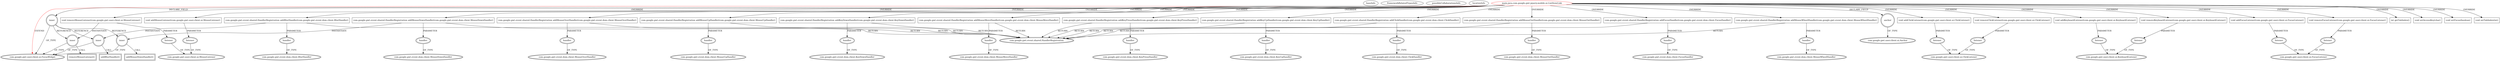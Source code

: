 digraph {
baseInfo[graphId=3179,category="extension_graph",isAnonymous=false,possibleRelation=false]
frameworkRelatedTypesInfo[0="com.google.gwt.user.client.ui.FocusWidget"]
possibleCollaborationsInfo[]
locationInfo[projectName="jhudson8-gwt-jquery-ui",filePath="/jhudson8-gwt-jquery-ui/gwt-jquery-ui-master/core/gwt-jquery-ui-mobile/src/main/java/com/google/gwt/jquery/mobile/ui/ListItemLink.java",contextSignature="ListItemLink",graphId="3179"]
0[label="main.java.com.google.gwt.jquery.mobile.ui.ListItemLink",vertexType="ROOT_CLIENT_CLASS_DECLARATION",isFrameworkType=false,color=red]
1[label="com.google.gwt.user.client.ui.FocusWidget",vertexType="FRAMEWORK_CLASS_TYPE",isFrameworkType=true,peripheries=2]
2[label="anchor",vertexType="FIELD_DECLARATION",isFrameworkType=true,peripheries=2,shape=circle]
3[label="com.google.gwt.user.client.ui.Anchor",vertexType="FRAMEWORK_CLASS_TYPE",isFrameworkType=true,peripheries=2]
4[label="inner",vertexType="FIELD_DECLARATION",isFrameworkType=true,peripheries=2,shape=circle]
6[label="void addMouseListener(com.google.gwt.user.client.ui.MouseListener)",vertexType="OVERRIDING_METHOD_DECLARATION",isFrameworkType=false,shape=box]
7[label="listener",vertexType="PARAMETER_DECLARATION",isFrameworkType=true,peripheries=2]
8[label="com.google.gwt.user.client.ui.MouseListener",vertexType="FRAMEWORK_INTERFACE_TYPE",isFrameworkType=true,peripheries=2]
9[label="void removeMouseListener(com.google.gwt.user.client.ui.MouseListener)",vertexType="OVERRIDING_METHOD_DECLARATION",isFrameworkType=false,shape=box]
10[label="listener",vertexType="PARAMETER_DECLARATION",isFrameworkType=true,peripheries=2]
12[label="inner",vertexType="VARIABLE_EXPRESION",isFrameworkType=true,peripheries=2,shape=circle]
13[label="removeMouseListener()",vertexType="INSIDE_CALL",isFrameworkType=true,peripheries=2,shape=box]
15[label="com.google.gwt.event.shared.HandlerRegistration addBlurHandler(com.google.gwt.event.dom.client.BlurHandler)",vertexType="OVERRIDING_METHOD_DECLARATION",isFrameworkType=false,shape=box]
16[label="com.google.gwt.event.shared.HandlerRegistration",vertexType="FRAMEWORK_INTERFACE_TYPE",isFrameworkType=true,peripheries=2]
17[label="handler",vertexType="PARAMETER_DECLARATION",isFrameworkType=true,peripheries=2]
18[label="com.google.gwt.event.dom.client.BlurHandler",vertexType="FRAMEWORK_INTERFACE_TYPE",isFrameworkType=true,peripheries=2]
19[label="inner",vertexType="VARIABLE_EXPRESION",isFrameworkType=true,peripheries=2,shape=circle]
20[label="addBlurHandler()",vertexType="INSIDE_CALL",isFrameworkType=true,peripheries=2,shape=box]
22[label="com.google.gwt.event.shared.HandlerRegistration addMouseDownHandler(com.google.gwt.event.dom.client.MouseDownHandler)",vertexType="OVERRIDING_METHOD_DECLARATION",isFrameworkType=false,shape=box]
24[label="handler",vertexType="PARAMETER_DECLARATION",isFrameworkType=true,peripheries=2]
25[label="com.google.gwt.event.dom.client.MouseDownHandler",vertexType="FRAMEWORK_INTERFACE_TYPE",isFrameworkType=true,peripheries=2]
26[label="inner",vertexType="VARIABLE_EXPRESION",isFrameworkType=true,peripheries=2,shape=circle]
27[label="addMouseDownHandler()",vertexType="INSIDE_CALL",isFrameworkType=true,peripheries=2,shape=box]
29[label="void addClickListener(com.google.gwt.user.client.ui.ClickListener)",vertexType="OVERRIDING_METHOD_DECLARATION",isFrameworkType=false,shape=box]
30[label="listener",vertexType="PARAMETER_DECLARATION",isFrameworkType=true,peripheries=2]
31[label="com.google.gwt.user.client.ui.ClickListener",vertexType="FRAMEWORK_INTERFACE_TYPE",isFrameworkType=true,peripheries=2]
32[label="void removeClickListener(com.google.gwt.user.client.ui.ClickListener)",vertexType="OVERRIDING_METHOD_DECLARATION",isFrameworkType=false,shape=box]
33[label="listener",vertexType="PARAMETER_DECLARATION",isFrameworkType=true,peripheries=2]
35[label="com.google.gwt.event.shared.HandlerRegistration addMouseUpHandler(com.google.gwt.event.dom.client.MouseUpHandler)",vertexType="OVERRIDING_METHOD_DECLARATION",isFrameworkType=false,shape=box]
37[label="handler",vertexType="PARAMETER_DECLARATION",isFrameworkType=true,peripheries=2]
38[label="com.google.gwt.event.dom.client.MouseUpHandler",vertexType="FRAMEWORK_INTERFACE_TYPE",isFrameworkType=true,peripheries=2]
39[label="com.google.gwt.event.shared.HandlerRegistration addKeyDownHandler(com.google.gwt.event.dom.client.KeyDownHandler)",vertexType="OVERRIDING_METHOD_DECLARATION",isFrameworkType=false,shape=box]
41[label="handler",vertexType="PARAMETER_DECLARATION",isFrameworkType=true,peripheries=2]
42[label="com.google.gwt.event.dom.client.KeyDownHandler",vertexType="FRAMEWORK_INTERFACE_TYPE",isFrameworkType=true,peripheries=2]
43[label="com.google.gwt.event.shared.HandlerRegistration addMouseMoveHandler(com.google.gwt.event.dom.client.MouseMoveHandler)",vertexType="OVERRIDING_METHOD_DECLARATION",isFrameworkType=false,shape=box]
45[label="handler",vertexType="PARAMETER_DECLARATION",isFrameworkType=true,peripheries=2]
46[label="com.google.gwt.event.dom.client.MouseMoveHandler",vertexType="FRAMEWORK_INTERFACE_TYPE",isFrameworkType=true,peripheries=2]
47[label="void addKeyboardListener(com.google.gwt.user.client.ui.KeyboardListener)",vertexType="OVERRIDING_METHOD_DECLARATION",isFrameworkType=false,shape=box]
48[label="listener",vertexType="PARAMETER_DECLARATION",isFrameworkType=true,peripheries=2]
49[label="com.google.gwt.user.client.ui.KeyboardListener",vertexType="FRAMEWORK_INTERFACE_TYPE",isFrameworkType=true,peripheries=2]
50[label="void removeKeyboardListener(com.google.gwt.user.client.ui.KeyboardListener)",vertexType="OVERRIDING_METHOD_DECLARATION",isFrameworkType=false,shape=box]
51[label="listener",vertexType="PARAMETER_DECLARATION",isFrameworkType=true,peripheries=2]
53[label="com.google.gwt.event.shared.HandlerRegistration addMouseOverHandler(com.google.gwt.event.dom.client.MouseOverHandler)",vertexType="OVERRIDING_METHOD_DECLARATION",isFrameworkType=false,shape=box]
55[label="handler",vertexType="PARAMETER_DECLARATION",isFrameworkType=true,peripheries=2]
56[label="com.google.gwt.event.dom.client.MouseOverHandler",vertexType="FRAMEWORK_INTERFACE_TYPE",isFrameworkType=true,peripheries=2]
57[label="com.google.gwt.event.shared.HandlerRegistration addKeyPressHandler(com.google.gwt.event.dom.client.KeyPressHandler)",vertexType="OVERRIDING_METHOD_DECLARATION",isFrameworkType=false,shape=box]
59[label="handler",vertexType="PARAMETER_DECLARATION",isFrameworkType=true,peripheries=2]
60[label="com.google.gwt.event.dom.client.KeyPressHandler",vertexType="FRAMEWORK_INTERFACE_TYPE",isFrameworkType=true,peripheries=2]
61[label="void addFocusListener(com.google.gwt.user.client.ui.FocusListener)",vertexType="OVERRIDING_METHOD_DECLARATION",isFrameworkType=false,shape=box]
62[label="listener",vertexType="PARAMETER_DECLARATION",isFrameworkType=true,peripheries=2]
63[label="com.google.gwt.user.client.ui.FocusListener",vertexType="FRAMEWORK_INTERFACE_TYPE",isFrameworkType=true,peripheries=2]
64[label="void removeFocusListener(com.google.gwt.user.client.ui.FocusListener)",vertexType="OVERRIDING_METHOD_DECLARATION",isFrameworkType=false,shape=box]
65[label="listener",vertexType="PARAMETER_DECLARATION",isFrameworkType=true,peripheries=2]
67[label="com.google.gwt.event.shared.HandlerRegistration addKeyUpHandler(com.google.gwt.event.dom.client.KeyUpHandler)",vertexType="OVERRIDING_METHOD_DECLARATION",isFrameworkType=false,shape=box]
69[label="handler",vertexType="PARAMETER_DECLARATION",isFrameworkType=true,peripheries=2]
70[label="com.google.gwt.event.dom.client.KeyUpHandler",vertexType="FRAMEWORK_INTERFACE_TYPE",isFrameworkType=true,peripheries=2]
71[label="int getTabIndex()",vertexType="OVERRIDING_METHOD_DECLARATION",isFrameworkType=false,shape=box]
72[label="void setAccessKey(char)",vertexType="OVERRIDING_METHOD_DECLARATION",isFrameworkType=false,shape=box]
73[label="void setFocus(boolean)",vertexType="OVERRIDING_METHOD_DECLARATION",isFrameworkType=false,shape=box]
74[label="void setTabIndex(int)",vertexType="OVERRIDING_METHOD_DECLARATION",isFrameworkType=false,shape=box]
75[label="com.google.gwt.event.shared.HandlerRegistration addClickHandler(com.google.gwt.event.dom.client.ClickHandler)",vertexType="OVERRIDING_METHOD_DECLARATION",isFrameworkType=false,shape=box]
77[label="handler",vertexType="PARAMETER_DECLARATION",isFrameworkType=true,peripheries=2]
78[label="com.google.gwt.event.dom.client.ClickHandler",vertexType="FRAMEWORK_INTERFACE_TYPE",isFrameworkType=true,peripheries=2]
79[label="com.google.gwt.event.shared.HandlerRegistration addMouseOutHandler(com.google.gwt.event.dom.client.MouseOutHandler)",vertexType="OVERRIDING_METHOD_DECLARATION",isFrameworkType=false,shape=box]
81[label="handler",vertexType="PARAMETER_DECLARATION",isFrameworkType=true,peripheries=2]
82[label="com.google.gwt.event.dom.client.MouseOutHandler",vertexType="FRAMEWORK_INTERFACE_TYPE",isFrameworkType=true,peripheries=2]
83[label="com.google.gwt.event.shared.HandlerRegistration addFocusHandler(com.google.gwt.event.dom.client.FocusHandler)",vertexType="OVERRIDING_METHOD_DECLARATION",isFrameworkType=false,shape=box]
85[label="handler",vertexType="PARAMETER_DECLARATION",isFrameworkType=true,peripheries=2]
86[label="com.google.gwt.event.dom.client.FocusHandler",vertexType="FRAMEWORK_INTERFACE_TYPE",isFrameworkType=true,peripheries=2]
87[label="com.google.gwt.event.shared.HandlerRegistration addMouseWheelHandler(com.google.gwt.event.dom.client.MouseWheelHandler)",vertexType="OVERRIDING_METHOD_DECLARATION",isFrameworkType=false,shape=box]
89[label="handler",vertexType="PARAMETER_DECLARATION",isFrameworkType=true,peripheries=2]
90[label="com.google.gwt.event.dom.client.MouseWheelHandler",vertexType="FRAMEWORK_INTERFACE_TYPE",isFrameworkType=true,peripheries=2]
0->1[label="EXTEND",color=red]
0->2[label="DECLARE_FIELD"]
2->3[label="OF_TYPE"]
0->4[label="DECLARE_FIELD"]
4->1[label="OF_TYPE"]
0->6[label="OVERRIDE"]
7->8[label="OF_TYPE"]
6->7[label="PARAMETER"]
0->9[label="OVERRIDE"]
10->8[label="OF_TYPE"]
9->10[label="PARAMETER"]
9->12[label="INSTANTIATE"]
4->12[label="REFERENCE"]
12->1[label="OF_TYPE"]
12->13[label="CALL"]
0->15[label="OVERRIDE"]
15->16[label="RETURN"]
17->18[label="OF_TYPE"]
15->17[label="PARAMETER"]
15->19[label="INSTANTIATE"]
4->19[label="REFERENCE"]
19->1[label="OF_TYPE"]
19->20[label="CALL"]
0->22[label="OVERRIDE"]
22->16[label="RETURN"]
24->25[label="OF_TYPE"]
22->24[label="PARAMETER"]
22->26[label="INSTANTIATE"]
4->26[label="REFERENCE"]
26->1[label="OF_TYPE"]
26->27[label="CALL"]
0->29[label="OVERRIDE"]
30->31[label="OF_TYPE"]
29->30[label="PARAMETER"]
0->32[label="OVERRIDE"]
33->31[label="OF_TYPE"]
32->33[label="PARAMETER"]
0->35[label="OVERRIDE"]
35->16[label="RETURN"]
37->38[label="OF_TYPE"]
35->37[label="PARAMETER"]
0->39[label="OVERRIDE"]
39->16[label="RETURN"]
41->42[label="OF_TYPE"]
39->41[label="PARAMETER"]
0->43[label="OVERRIDE"]
43->16[label="RETURN"]
45->46[label="OF_TYPE"]
43->45[label="PARAMETER"]
0->47[label="OVERRIDE"]
48->49[label="OF_TYPE"]
47->48[label="PARAMETER"]
0->50[label="OVERRIDE"]
51->49[label="OF_TYPE"]
50->51[label="PARAMETER"]
0->53[label="OVERRIDE"]
53->16[label="RETURN"]
55->56[label="OF_TYPE"]
53->55[label="PARAMETER"]
0->57[label="OVERRIDE"]
57->16[label="RETURN"]
59->60[label="OF_TYPE"]
57->59[label="PARAMETER"]
0->61[label="OVERRIDE"]
62->63[label="OF_TYPE"]
61->62[label="PARAMETER"]
0->64[label="OVERRIDE"]
65->63[label="OF_TYPE"]
64->65[label="PARAMETER"]
0->67[label="OVERRIDE"]
67->16[label="RETURN"]
69->70[label="OF_TYPE"]
67->69[label="PARAMETER"]
0->71[label="OVERRIDE"]
0->72[label="OVERRIDE"]
0->73[label="OVERRIDE"]
0->74[label="OVERRIDE"]
0->75[label="OVERRIDE"]
75->16[label="RETURN"]
77->78[label="OF_TYPE"]
75->77[label="PARAMETER"]
0->79[label="OVERRIDE"]
79->16[label="RETURN"]
81->82[label="OF_TYPE"]
79->81[label="PARAMETER"]
0->83[label="OVERRIDE"]
83->16[label="RETURN"]
85->86[label="OF_TYPE"]
83->85[label="PARAMETER"]
0->87[label="OVERRIDE"]
87->16[label="RETURN"]
89->90[label="OF_TYPE"]
87->89[label="PARAMETER"]
}
